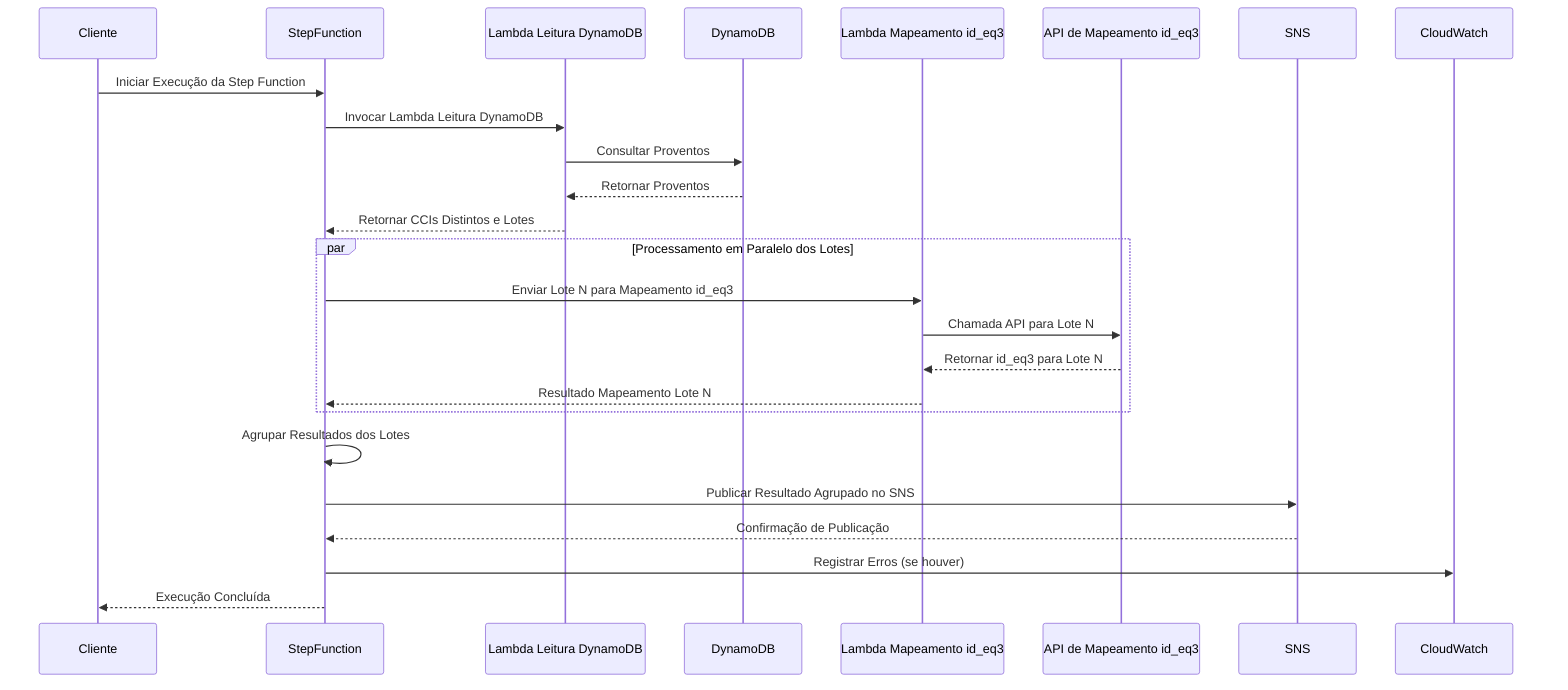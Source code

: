 sequenceDiagram
    participant Cliente
    participant StepFunction
    participant LambdaDynamoDB as Lambda Leitura DynamoDB
    participant DynamoDB
    participant LambdaMap as Lambda Mapeamento id_eq3
    participant API_ID_EQ3 as API de Mapeamento id_eq3
    participant SNS
    participant CloudWatch

    Cliente->>StepFunction: Iniciar Execução da Step Function
    StepFunction->>LambdaDynamoDB: Invocar Lambda Leitura DynamoDB
    LambdaDynamoDB->>DynamoDB: Consultar Proventos
    DynamoDB-->>LambdaDynamoDB: Retornar Proventos
    LambdaDynamoDB-->>StepFunction: Retornar CCIs Distintos e Lotes

    par Processamento em Paralelo dos Lotes
        StepFunction->>LambdaMap: Enviar Lote N para Mapeamento id_eq3
        LambdaMap->>API_ID_EQ3: Chamada API para Lote N
        API_ID_EQ3-->>LambdaMap: Retornar id_eq3 para Lote N
        LambdaMap-->>StepFunction: Resultado Mapeamento Lote N
    end

    StepFunction->>StepFunction: Agrupar Resultados dos Lotes

    StepFunction->>SNS: Publicar Resultado Agrupado no SNS
    SNS-->>StepFunction: Confirmação de Publicação

    StepFunction->>CloudWatch: Registrar Erros (se houver)
    StepFunction-->>Cliente: Execução Concluída